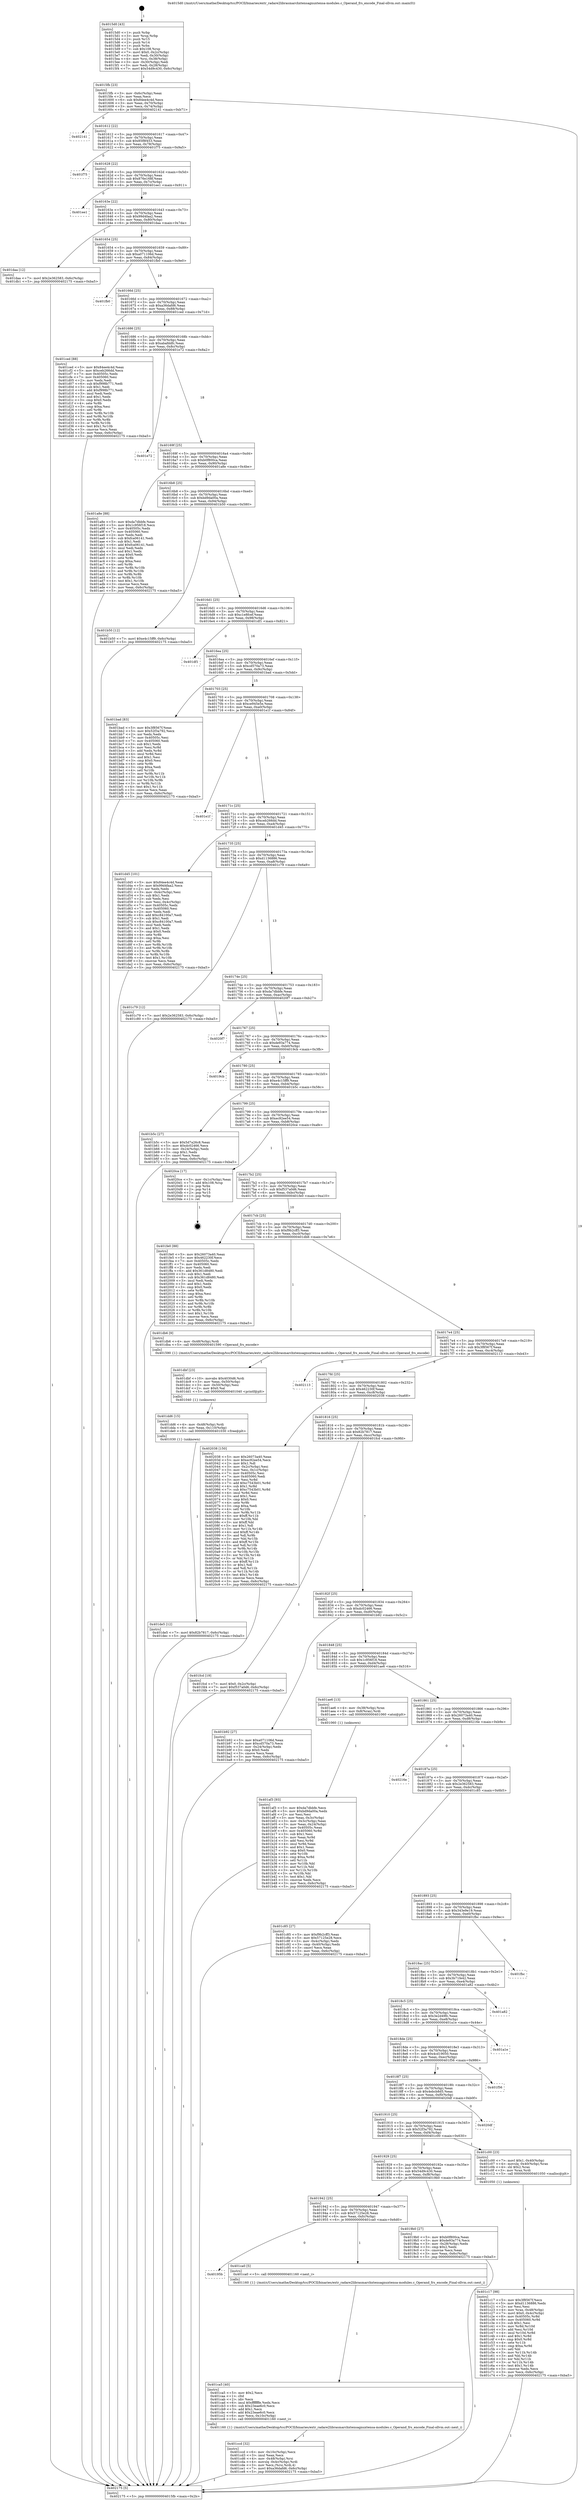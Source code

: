 digraph "0x4015d0" {
  label = "0x4015d0 (/mnt/c/Users/mathe/Desktop/tcc/POCII/binaries/extr_radare2librasmarchxtensagnuxtensa-modules.c_Operand_frs_encode_Final-ollvm.out::main(0))"
  labelloc = "t"
  node[shape=record]

  Entry [label="",width=0.3,height=0.3,shape=circle,fillcolor=black,style=filled]
  "0x4015fb" [label="{
     0x4015fb [23]\l
     | [instrs]\l
     &nbsp;&nbsp;0x4015fb \<+3\>: mov -0x6c(%rbp),%eax\l
     &nbsp;&nbsp;0x4015fe \<+2\>: mov %eax,%ecx\l
     &nbsp;&nbsp;0x401600 \<+6\>: sub $0x84ee4c4d,%ecx\l
     &nbsp;&nbsp;0x401606 \<+3\>: mov %eax,-0x70(%rbp)\l
     &nbsp;&nbsp;0x401609 \<+3\>: mov %ecx,-0x74(%rbp)\l
     &nbsp;&nbsp;0x40160c \<+6\>: je 0000000000402141 \<main+0xb71\>\l
  }"]
  "0x402141" [label="{
     0x402141\l
  }", style=dashed]
  "0x401612" [label="{
     0x401612 [22]\l
     | [instrs]\l
     &nbsp;&nbsp;0x401612 \<+5\>: jmp 0000000000401617 \<main+0x47\>\l
     &nbsp;&nbsp;0x401617 \<+3\>: mov -0x70(%rbp),%eax\l
     &nbsp;&nbsp;0x40161a \<+5\>: sub $0x85f8f453,%eax\l
     &nbsp;&nbsp;0x40161f \<+3\>: mov %eax,-0x78(%rbp)\l
     &nbsp;&nbsp;0x401622 \<+6\>: je 0000000000401f75 \<main+0x9a5\>\l
  }"]
  Exit [label="",width=0.3,height=0.3,shape=circle,fillcolor=black,style=filled,peripheries=2]
  "0x401f75" [label="{
     0x401f75\l
  }", style=dashed]
  "0x401628" [label="{
     0x401628 [22]\l
     | [instrs]\l
     &nbsp;&nbsp;0x401628 \<+5\>: jmp 000000000040162d \<main+0x5d\>\l
     &nbsp;&nbsp;0x40162d \<+3\>: mov -0x70(%rbp),%eax\l
     &nbsp;&nbsp;0x401630 \<+5\>: sub $0x876e168f,%eax\l
     &nbsp;&nbsp;0x401635 \<+3\>: mov %eax,-0x7c(%rbp)\l
     &nbsp;&nbsp;0x401638 \<+6\>: je 0000000000401ee1 \<main+0x911\>\l
  }"]
  "0x401de5" [label="{
     0x401de5 [12]\l
     | [instrs]\l
     &nbsp;&nbsp;0x401de5 \<+7\>: movl $0x82b7817,-0x6c(%rbp)\l
     &nbsp;&nbsp;0x401dec \<+5\>: jmp 0000000000402175 \<main+0xba5\>\l
  }"]
  "0x401ee1" [label="{
     0x401ee1\l
  }", style=dashed]
  "0x40163e" [label="{
     0x40163e [22]\l
     | [instrs]\l
     &nbsp;&nbsp;0x40163e \<+5\>: jmp 0000000000401643 \<main+0x73\>\l
     &nbsp;&nbsp;0x401643 \<+3\>: mov -0x70(%rbp),%eax\l
     &nbsp;&nbsp;0x401646 \<+5\>: sub $0x99d4faa2,%eax\l
     &nbsp;&nbsp;0x40164b \<+3\>: mov %eax,-0x80(%rbp)\l
     &nbsp;&nbsp;0x40164e \<+6\>: je 0000000000401daa \<main+0x7da\>\l
  }"]
  "0x401dd6" [label="{
     0x401dd6 [15]\l
     | [instrs]\l
     &nbsp;&nbsp;0x401dd6 \<+4\>: mov -0x48(%rbp),%rdi\l
     &nbsp;&nbsp;0x401dda \<+6\>: mov %eax,-0x110(%rbp)\l
     &nbsp;&nbsp;0x401de0 \<+5\>: call 0000000000401030 \<free@plt\>\l
     | [calls]\l
     &nbsp;&nbsp;0x401030 \{1\} (unknown)\l
  }"]
  "0x401daa" [label="{
     0x401daa [12]\l
     | [instrs]\l
     &nbsp;&nbsp;0x401daa \<+7\>: movl $0x2e362583,-0x6c(%rbp)\l
     &nbsp;&nbsp;0x401db1 \<+5\>: jmp 0000000000402175 \<main+0xba5\>\l
  }"]
  "0x401654" [label="{
     0x401654 [25]\l
     | [instrs]\l
     &nbsp;&nbsp;0x401654 \<+5\>: jmp 0000000000401659 \<main+0x89\>\l
     &nbsp;&nbsp;0x401659 \<+3\>: mov -0x70(%rbp),%eax\l
     &nbsp;&nbsp;0x40165c \<+5\>: sub $0xa071106d,%eax\l
     &nbsp;&nbsp;0x401661 \<+6\>: mov %eax,-0x84(%rbp)\l
     &nbsp;&nbsp;0x401667 \<+6\>: je 0000000000401fb0 \<main+0x9e0\>\l
  }"]
  "0x401dbf" [label="{
     0x401dbf [23]\l
     | [instrs]\l
     &nbsp;&nbsp;0x401dbf \<+10\>: movabs $0x4030d6,%rdi\l
     &nbsp;&nbsp;0x401dc9 \<+3\>: mov %eax,-0x50(%rbp)\l
     &nbsp;&nbsp;0x401dcc \<+3\>: mov -0x50(%rbp),%esi\l
     &nbsp;&nbsp;0x401dcf \<+2\>: mov $0x0,%al\l
     &nbsp;&nbsp;0x401dd1 \<+5\>: call 0000000000401040 \<printf@plt\>\l
     | [calls]\l
     &nbsp;&nbsp;0x401040 \{1\} (unknown)\l
  }"]
  "0x401fb0" [label="{
     0x401fb0\l
  }", style=dashed]
  "0x40166d" [label="{
     0x40166d [25]\l
     | [instrs]\l
     &nbsp;&nbsp;0x40166d \<+5\>: jmp 0000000000401672 \<main+0xa2\>\l
     &nbsp;&nbsp;0x401672 \<+3\>: mov -0x70(%rbp),%eax\l
     &nbsp;&nbsp;0x401675 \<+5\>: sub $0xa36dafd6,%eax\l
     &nbsp;&nbsp;0x40167a \<+6\>: mov %eax,-0x88(%rbp)\l
     &nbsp;&nbsp;0x401680 \<+6\>: je 0000000000401ced \<main+0x71d\>\l
  }"]
  "0x401ccd" [label="{
     0x401ccd [32]\l
     | [instrs]\l
     &nbsp;&nbsp;0x401ccd \<+6\>: mov -0x10c(%rbp),%ecx\l
     &nbsp;&nbsp;0x401cd3 \<+3\>: imul %eax,%ecx\l
     &nbsp;&nbsp;0x401cd6 \<+4\>: mov -0x48(%rbp),%rsi\l
     &nbsp;&nbsp;0x401cda \<+4\>: movslq -0x4c(%rbp),%rdi\l
     &nbsp;&nbsp;0x401cde \<+3\>: mov %ecx,(%rsi,%rdi,4)\l
     &nbsp;&nbsp;0x401ce1 \<+7\>: movl $0xa36dafd6,-0x6c(%rbp)\l
     &nbsp;&nbsp;0x401ce8 \<+5\>: jmp 0000000000402175 \<main+0xba5\>\l
  }"]
  "0x401ced" [label="{
     0x401ced [88]\l
     | [instrs]\l
     &nbsp;&nbsp;0x401ced \<+5\>: mov $0x84ee4c4d,%eax\l
     &nbsp;&nbsp;0x401cf2 \<+5\>: mov $0xceb266dd,%ecx\l
     &nbsp;&nbsp;0x401cf7 \<+7\>: mov 0x40505c,%edx\l
     &nbsp;&nbsp;0x401cfe \<+7\>: mov 0x405060,%esi\l
     &nbsp;&nbsp;0x401d05 \<+2\>: mov %edx,%edi\l
     &nbsp;&nbsp;0x401d07 \<+6\>: sub $0xf998b771,%edi\l
     &nbsp;&nbsp;0x401d0d \<+3\>: sub $0x1,%edi\l
     &nbsp;&nbsp;0x401d10 \<+6\>: add $0xf998b771,%edi\l
     &nbsp;&nbsp;0x401d16 \<+3\>: imul %edi,%edx\l
     &nbsp;&nbsp;0x401d19 \<+3\>: and $0x1,%edx\l
     &nbsp;&nbsp;0x401d1c \<+3\>: cmp $0x0,%edx\l
     &nbsp;&nbsp;0x401d1f \<+4\>: sete %r8b\l
     &nbsp;&nbsp;0x401d23 \<+3\>: cmp $0xa,%esi\l
     &nbsp;&nbsp;0x401d26 \<+4\>: setl %r9b\l
     &nbsp;&nbsp;0x401d2a \<+3\>: mov %r8b,%r10b\l
     &nbsp;&nbsp;0x401d2d \<+3\>: and %r9b,%r10b\l
     &nbsp;&nbsp;0x401d30 \<+3\>: xor %r9b,%r8b\l
     &nbsp;&nbsp;0x401d33 \<+3\>: or %r8b,%r10b\l
     &nbsp;&nbsp;0x401d36 \<+4\>: test $0x1,%r10b\l
     &nbsp;&nbsp;0x401d3a \<+3\>: cmovne %ecx,%eax\l
     &nbsp;&nbsp;0x401d3d \<+3\>: mov %eax,-0x6c(%rbp)\l
     &nbsp;&nbsp;0x401d40 \<+5\>: jmp 0000000000402175 \<main+0xba5\>\l
  }"]
  "0x401686" [label="{
     0x401686 [25]\l
     | [instrs]\l
     &nbsp;&nbsp;0x401686 \<+5\>: jmp 000000000040168b \<main+0xbb\>\l
     &nbsp;&nbsp;0x40168b \<+3\>: mov -0x70(%rbp),%eax\l
     &nbsp;&nbsp;0x40168e \<+5\>: sub $0xabafddfc,%eax\l
     &nbsp;&nbsp;0x401693 \<+6\>: mov %eax,-0x8c(%rbp)\l
     &nbsp;&nbsp;0x401699 \<+6\>: je 0000000000401e72 \<main+0x8a2\>\l
  }"]
  "0x401ca5" [label="{
     0x401ca5 [40]\l
     | [instrs]\l
     &nbsp;&nbsp;0x401ca5 \<+5\>: mov $0x2,%ecx\l
     &nbsp;&nbsp;0x401caa \<+1\>: cltd\l
     &nbsp;&nbsp;0x401cab \<+2\>: idiv %ecx\l
     &nbsp;&nbsp;0x401cad \<+6\>: imul $0xfffffffe,%edx,%ecx\l
     &nbsp;&nbsp;0x401cb3 \<+6\>: sub $0x23eae6c0,%ecx\l
     &nbsp;&nbsp;0x401cb9 \<+3\>: add $0x1,%ecx\l
     &nbsp;&nbsp;0x401cbc \<+6\>: add $0x23eae6c0,%ecx\l
     &nbsp;&nbsp;0x401cc2 \<+6\>: mov %ecx,-0x10c(%rbp)\l
     &nbsp;&nbsp;0x401cc8 \<+5\>: call 0000000000401160 \<next_i\>\l
     | [calls]\l
     &nbsp;&nbsp;0x401160 \{1\} (/mnt/c/Users/mathe/Desktop/tcc/POCII/binaries/extr_radare2librasmarchxtensagnuxtensa-modules.c_Operand_frs_encode_Final-ollvm.out::next_i)\l
  }"]
  "0x401e72" [label="{
     0x401e72\l
  }", style=dashed]
  "0x40169f" [label="{
     0x40169f [25]\l
     | [instrs]\l
     &nbsp;&nbsp;0x40169f \<+5\>: jmp 00000000004016a4 \<main+0xd4\>\l
     &nbsp;&nbsp;0x4016a4 \<+3\>: mov -0x70(%rbp),%eax\l
     &nbsp;&nbsp;0x4016a7 \<+5\>: sub $0xb0f800ca,%eax\l
     &nbsp;&nbsp;0x4016ac \<+6\>: mov %eax,-0x90(%rbp)\l
     &nbsp;&nbsp;0x4016b2 \<+6\>: je 0000000000401a8e \<main+0x4be\>\l
  }"]
  "0x40195b" [label="{
     0x40195b\l
  }", style=dashed]
  "0x401a8e" [label="{
     0x401a8e [88]\l
     | [instrs]\l
     &nbsp;&nbsp;0x401a8e \<+5\>: mov $0xda7dbbfe,%eax\l
     &nbsp;&nbsp;0x401a93 \<+5\>: mov $0x1c956f18,%ecx\l
     &nbsp;&nbsp;0x401a98 \<+7\>: mov 0x40505c,%edx\l
     &nbsp;&nbsp;0x401a9f \<+7\>: mov 0x405060,%esi\l
     &nbsp;&nbsp;0x401aa6 \<+2\>: mov %edx,%edi\l
     &nbsp;&nbsp;0x401aa8 \<+6\>: sub $0xfca06141,%edi\l
     &nbsp;&nbsp;0x401aae \<+3\>: sub $0x1,%edi\l
     &nbsp;&nbsp;0x401ab1 \<+6\>: add $0xfca06141,%edi\l
     &nbsp;&nbsp;0x401ab7 \<+3\>: imul %edi,%edx\l
     &nbsp;&nbsp;0x401aba \<+3\>: and $0x1,%edx\l
     &nbsp;&nbsp;0x401abd \<+3\>: cmp $0x0,%edx\l
     &nbsp;&nbsp;0x401ac0 \<+4\>: sete %r8b\l
     &nbsp;&nbsp;0x401ac4 \<+3\>: cmp $0xa,%esi\l
     &nbsp;&nbsp;0x401ac7 \<+4\>: setl %r9b\l
     &nbsp;&nbsp;0x401acb \<+3\>: mov %r8b,%r10b\l
     &nbsp;&nbsp;0x401ace \<+3\>: and %r9b,%r10b\l
     &nbsp;&nbsp;0x401ad1 \<+3\>: xor %r9b,%r8b\l
     &nbsp;&nbsp;0x401ad4 \<+3\>: or %r8b,%r10b\l
     &nbsp;&nbsp;0x401ad7 \<+4\>: test $0x1,%r10b\l
     &nbsp;&nbsp;0x401adb \<+3\>: cmovne %ecx,%eax\l
     &nbsp;&nbsp;0x401ade \<+3\>: mov %eax,-0x6c(%rbp)\l
     &nbsp;&nbsp;0x401ae1 \<+5\>: jmp 0000000000402175 \<main+0xba5\>\l
  }"]
  "0x4016b8" [label="{
     0x4016b8 [25]\l
     | [instrs]\l
     &nbsp;&nbsp;0x4016b8 \<+5\>: jmp 00000000004016bd \<main+0xed\>\l
     &nbsp;&nbsp;0x4016bd \<+3\>: mov -0x70(%rbp),%eax\l
     &nbsp;&nbsp;0x4016c0 \<+5\>: sub $0xbd9da00a,%eax\l
     &nbsp;&nbsp;0x4016c5 \<+6\>: mov %eax,-0x94(%rbp)\l
     &nbsp;&nbsp;0x4016cb \<+6\>: je 0000000000401b50 \<main+0x580\>\l
  }"]
  "0x401ca0" [label="{
     0x401ca0 [5]\l
     | [instrs]\l
     &nbsp;&nbsp;0x401ca0 \<+5\>: call 0000000000401160 \<next_i\>\l
     | [calls]\l
     &nbsp;&nbsp;0x401160 \{1\} (/mnt/c/Users/mathe/Desktop/tcc/POCII/binaries/extr_radare2librasmarchxtensagnuxtensa-modules.c_Operand_frs_encode_Final-ollvm.out::next_i)\l
  }"]
  "0x401b50" [label="{
     0x401b50 [12]\l
     | [instrs]\l
     &nbsp;&nbsp;0x401b50 \<+7\>: movl $0xe4c15ff9,-0x6c(%rbp)\l
     &nbsp;&nbsp;0x401b57 \<+5\>: jmp 0000000000402175 \<main+0xba5\>\l
  }"]
  "0x4016d1" [label="{
     0x4016d1 [25]\l
     | [instrs]\l
     &nbsp;&nbsp;0x4016d1 \<+5\>: jmp 00000000004016d6 \<main+0x106\>\l
     &nbsp;&nbsp;0x4016d6 \<+3\>: mov -0x70(%rbp),%eax\l
     &nbsp;&nbsp;0x4016d9 \<+5\>: sub $0xc1e8fcef,%eax\l
     &nbsp;&nbsp;0x4016de \<+6\>: mov %eax,-0x98(%rbp)\l
     &nbsp;&nbsp;0x4016e4 \<+6\>: je 0000000000401df1 \<main+0x821\>\l
  }"]
  "0x401c17" [label="{
     0x401c17 [98]\l
     | [instrs]\l
     &nbsp;&nbsp;0x401c17 \<+5\>: mov $0x3f8567f,%ecx\l
     &nbsp;&nbsp;0x401c1c \<+5\>: mov $0xd1136886,%edx\l
     &nbsp;&nbsp;0x401c21 \<+2\>: xor %esi,%esi\l
     &nbsp;&nbsp;0x401c23 \<+4\>: mov %rax,-0x48(%rbp)\l
     &nbsp;&nbsp;0x401c27 \<+7\>: movl $0x0,-0x4c(%rbp)\l
     &nbsp;&nbsp;0x401c2e \<+8\>: mov 0x40505c,%r8d\l
     &nbsp;&nbsp;0x401c36 \<+8\>: mov 0x405060,%r9d\l
     &nbsp;&nbsp;0x401c3e \<+3\>: sub $0x1,%esi\l
     &nbsp;&nbsp;0x401c41 \<+3\>: mov %r8d,%r10d\l
     &nbsp;&nbsp;0x401c44 \<+3\>: add %esi,%r10d\l
     &nbsp;&nbsp;0x401c47 \<+4\>: imul %r10d,%r8d\l
     &nbsp;&nbsp;0x401c4b \<+4\>: and $0x1,%r8d\l
     &nbsp;&nbsp;0x401c4f \<+4\>: cmp $0x0,%r8d\l
     &nbsp;&nbsp;0x401c53 \<+4\>: sete %r11b\l
     &nbsp;&nbsp;0x401c57 \<+4\>: cmp $0xa,%r9d\l
     &nbsp;&nbsp;0x401c5b \<+3\>: setl %bl\l
     &nbsp;&nbsp;0x401c5e \<+3\>: mov %r11b,%r14b\l
     &nbsp;&nbsp;0x401c61 \<+3\>: and %bl,%r14b\l
     &nbsp;&nbsp;0x401c64 \<+3\>: xor %bl,%r11b\l
     &nbsp;&nbsp;0x401c67 \<+3\>: or %r11b,%r14b\l
     &nbsp;&nbsp;0x401c6a \<+4\>: test $0x1,%r14b\l
     &nbsp;&nbsp;0x401c6e \<+3\>: cmovne %edx,%ecx\l
     &nbsp;&nbsp;0x401c71 \<+3\>: mov %ecx,-0x6c(%rbp)\l
     &nbsp;&nbsp;0x401c74 \<+5\>: jmp 0000000000402175 \<main+0xba5\>\l
  }"]
  "0x401df1" [label="{
     0x401df1\l
  }", style=dashed]
  "0x4016ea" [label="{
     0x4016ea [25]\l
     | [instrs]\l
     &nbsp;&nbsp;0x4016ea \<+5\>: jmp 00000000004016ef \<main+0x11f\>\l
     &nbsp;&nbsp;0x4016ef \<+3\>: mov -0x70(%rbp),%eax\l
     &nbsp;&nbsp;0x4016f2 \<+5\>: sub $0xcd570a73,%eax\l
     &nbsp;&nbsp;0x4016f7 \<+6\>: mov %eax,-0x9c(%rbp)\l
     &nbsp;&nbsp;0x4016fd \<+6\>: je 0000000000401bad \<main+0x5dd\>\l
  }"]
  "0x401af3" [label="{
     0x401af3 [93]\l
     | [instrs]\l
     &nbsp;&nbsp;0x401af3 \<+5\>: mov $0xda7dbbfe,%ecx\l
     &nbsp;&nbsp;0x401af8 \<+5\>: mov $0xbd9da00a,%edx\l
     &nbsp;&nbsp;0x401afd \<+2\>: xor %esi,%esi\l
     &nbsp;&nbsp;0x401aff \<+3\>: mov %eax,-0x3c(%rbp)\l
     &nbsp;&nbsp;0x401b02 \<+3\>: mov -0x3c(%rbp),%eax\l
     &nbsp;&nbsp;0x401b05 \<+3\>: mov %eax,-0x24(%rbp)\l
     &nbsp;&nbsp;0x401b08 \<+7\>: mov 0x40505c,%eax\l
     &nbsp;&nbsp;0x401b0f \<+8\>: mov 0x405060,%r8d\l
     &nbsp;&nbsp;0x401b17 \<+3\>: sub $0x1,%esi\l
     &nbsp;&nbsp;0x401b1a \<+3\>: mov %eax,%r9d\l
     &nbsp;&nbsp;0x401b1d \<+3\>: add %esi,%r9d\l
     &nbsp;&nbsp;0x401b20 \<+4\>: imul %r9d,%eax\l
     &nbsp;&nbsp;0x401b24 \<+3\>: and $0x1,%eax\l
     &nbsp;&nbsp;0x401b27 \<+3\>: cmp $0x0,%eax\l
     &nbsp;&nbsp;0x401b2a \<+4\>: sete %r10b\l
     &nbsp;&nbsp;0x401b2e \<+4\>: cmp $0xa,%r8d\l
     &nbsp;&nbsp;0x401b32 \<+4\>: setl %r11b\l
     &nbsp;&nbsp;0x401b36 \<+3\>: mov %r10b,%bl\l
     &nbsp;&nbsp;0x401b39 \<+3\>: and %r11b,%bl\l
     &nbsp;&nbsp;0x401b3c \<+3\>: xor %r11b,%r10b\l
     &nbsp;&nbsp;0x401b3f \<+3\>: or %r10b,%bl\l
     &nbsp;&nbsp;0x401b42 \<+3\>: test $0x1,%bl\l
     &nbsp;&nbsp;0x401b45 \<+3\>: cmovne %edx,%ecx\l
     &nbsp;&nbsp;0x401b48 \<+3\>: mov %ecx,-0x6c(%rbp)\l
     &nbsp;&nbsp;0x401b4b \<+5\>: jmp 0000000000402175 \<main+0xba5\>\l
  }"]
  "0x401bad" [label="{
     0x401bad [83]\l
     | [instrs]\l
     &nbsp;&nbsp;0x401bad \<+5\>: mov $0x3f8567f,%eax\l
     &nbsp;&nbsp;0x401bb2 \<+5\>: mov $0x52f3a792,%ecx\l
     &nbsp;&nbsp;0x401bb7 \<+2\>: xor %edx,%edx\l
     &nbsp;&nbsp;0x401bb9 \<+7\>: mov 0x40505c,%esi\l
     &nbsp;&nbsp;0x401bc0 \<+7\>: mov 0x405060,%edi\l
     &nbsp;&nbsp;0x401bc7 \<+3\>: sub $0x1,%edx\l
     &nbsp;&nbsp;0x401bca \<+3\>: mov %esi,%r8d\l
     &nbsp;&nbsp;0x401bcd \<+3\>: add %edx,%r8d\l
     &nbsp;&nbsp;0x401bd0 \<+4\>: imul %r8d,%esi\l
     &nbsp;&nbsp;0x401bd4 \<+3\>: and $0x1,%esi\l
     &nbsp;&nbsp;0x401bd7 \<+3\>: cmp $0x0,%esi\l
     &nbsp;&nbsp;0x401bda \<+4\>: sete %r9b\l
     &nbsp;&nbsp;0x401bde \<+3\>: cmp $0xa,%edi\l
     &nbsp;&nbsp;0x401be1 \<+4\>: setl %r10b\l
     &nbsp;&nbsp;0x401be5 \<+3\>: mov %r9b,%r11b\l
     &nbsp;&nbsp;0x401be8 \<+3\>: and %r10b,%r11b\l
     &nbsp;&nbsp;0x401beb \<+3\>: xor %r10b,%r9b\l
     &nbsp;&nbsp;0x401bee \<+3\>: or %r9b,%r11b\l
     &nbsp;&nbsp;0x401bf1 \<+4\>: test $0x1,%r11b\l
     &nbsp;&nbsp;0x401bf5 \<+3\>: cmovne %ecx,%eax\l
     &nbsp;&nbsp;0x401bf8 \<+3\>: mov %eax,-0x6c(%rbp)\l
     &nbsp;&nbsp;0x401bfb \<+5\>: jmp 0000000000402175 \<main+0xba5\>\l
  }"]
  "0x401703" [label="{
     0x401703 [25]\l
     | [instrs]\l
     &nbsp;&nbsp;0x401703 \<+5\>: jmp 0000000000401708 \<main+0x138\>\l
     &nbsp;&nbsp;0x401708 \<+3\>: mov -0x70(%rbp),%eax\l
     &nbsp;&nbsp;0x40170b \<+5\>: sub $0xce945e5e,%eax\l
     &nbsp;&nbsp;0x401710 \<+6\>: mov %eax,-0xa0(%rbp)\l
     &nbsp;&nbsp;0x401716 \<+6\>: je 0000000000401e1f \<main+0x84f\>\l
  }"]
  "0x4015d0" [label="{
     0x4015d0 [43]\l
     | [instrs]\l
     &nbsp;&nbsp;0x4015d0 \<+1\>: push %rbp\l
     &nbsp;&nbsp;0x4015d1 \<+3\>: mov %rsp,%rbp\l
     &nbsp;&nbsp;0x4015d4 \<+2\>: push %r15\l
     &nbsp;&nbsp;0x4015d6 \<+2\>: push %r14\l
     &nbsp;&nbsp;0x4015d8 \<+1\>: push %rbx\l
     &nbsp;&nbsp;0x4015d9 \<+7\>: sub $0x108,%rsp\l
     &nbsp;&nbsp;0x4015e0 \<+7\>: movl $0x0,-0x2c(%rbp)\l
     &nbsp;&nbsp;0x4015e7 \<+3\>: mov %edi,-0x30(%rbp)\l
     &nbsp;&nbsp;0x4015ea \<+4\>: mov %rsi,-0x38(%rbp)\l
     &nbsp;&nbsp;0x4015ee \<+3\>: mov -0x30(%rbp),%edi\l
     &nbsp;&nbsp;0x4015f1 \<+3\>: mov %edi,-0x28(%rbp)\l
     &nbsp;&nbsp;0x4015f4 \<+7\>: movl $0x54d9c430,-0x6c(%rbp)\l
  }"]
  "0x401e1f" [label="{
     0x401e1f\l
  }", style=dashed]
  "0x40171c" [label="{
     0x40171c [25]\l
     | [instrs]\l
     &nbsp;&nbsp;0x40171c \<+5\>: jmp 0000000000401721 \<main+0x151\>\l
     &nbsp;&nbsp;0x401721 \<+3\>: mov -0x70(%rbp),%eax\l
     &nbsp;&nbsp;0x401724 \<+5\>: sub $0xceb266dd,%eax\l
     &nbsp;&nbsp;0x401729 \<+6\>: mov %eax,-0xa4(%rbp)\l
     &nbsp;&nbsp;0x40172f \<+6\>: je 0000000000401d45 \<main+0x775\>\l
  }"]
  "0x402175" [label="{
     0x402175 [5]\l
     | [instrs]\l
     &nbsp;&nbsp;0x402175 \<+5\>: jmp 00000000004015fb \<main+0x2b\>\l
  }"]
  "0x401d45" [label="{
     0x401d45 [101]\l
     | [instrs]\l
     &nbsp;&nbsp;0x401d45 \<+5\>: mov $0x84ee4c4d,%eax\l
     &nbsp;&nbsp;0x401d4a \<+5\>: mov $0x99d4faa2,%ecx\l
     &nbsp;&nbsp;0x401d4f \<+2\>: xor %edx,%edx\l
     &nbsp;&nbsp;0x401d51 \<+3\>: mov -0x4c(%rbp),%esi\l
     &nbsp;&nbsp;0x401d54 \<+3\>: sub $0x1,%edx\l
     &nbsp;&nbsp;0x401d57 \<+2\>: sub %edx,%esi\l
     &nbsp;&nbsp;0x401d59 \<+3\>: mov %esi,-0x4c(%rbp)\l
     &nbsp;&nbsp;0x401d5c \<+7\>: mov 0x40505c,%edx\l
     &nbsp;&nbsp;0x401d63 \<+7\>: mov 0x405060,%esi\l
     &nbsp;&nbsp;0x401d6a \<+2\>: mov %edx,%edi\l
     &nbsp;&nbsp;0x401d6c \<+6\>: add $0xc84100a7,%edi\l
     &nbsp;&nbsp;0x401d72 \<+3\>: sub $0x1,%edi\l
     &nbsp;&nbsp;0x401d75 \<+6\>: sub $0xc84100a7,%edi\l
     &nbsp;&nbsp;0x401d7b \<+3\>: imul %edi,%edx\l
     &nbsp;&nbsp;0x401d7e \<+3\>: and $0x1,%edx\l
     &nbsp;&nbsp;0x401d81 \<+3\>: cmp $0x0,%edx\l
     &nbsp;&nbsp;0x401d84 \<+4\>: sete %r8b\l
     &nbsp;&nbsp;0x401d88 \<+3\>: cmp $0xa,%esi\l
     &nbsp;&nbsp;0x401d8b \<+4\>: setl %r9b\l
     &nbsp;&nbsp;0x401d8f \<+3\>: mov %r8b,%r10b\l
     &nbsp;&nbsp;0x401d92 \<+3\>: and %r9b,%r10b\l
     &nbsp;&nbsp;0x401d95 \<+3\>: xor %r9b,%r8b\l
     &nbsp;&nbsp;0x401d98 \<+3\>: or %r8b,%r10b\l
     &nbsp;&nbsp;0x401d9b \<+4\>: test $0x1,%r10b\l
     &nbsp;&nbsp;0x401d9f \<+3\>: cmovne %ecx,%eax\l
     &nbsp;&nbsp;0x401da2 \<+3\>: mov %eax,-0x6c(%rbp)\l
     &nbsp;&nbsp;0x401da5 \<+5\>: jmp 0000000000402175 \<main+0xba5\>\l
  }"]
  "0x401735" [label="{
     0x401735 [25]\l
     | [instrs]\l
     &nbsp;&nbsp;0x401735 \<+5\>: jmp 000000000040173a \<main+0x16a\>\l
     &nbsp;&nbsp;0x40173a \<+3\>: mov -0x70(%rbp),%eax\l
     &nbsp;&nbsp;0x40173d \<+5\>: sub $0xd1136886,%eax\l
     &nbsp;&nbsp;0x401742 \<+6\>: mov %eax,-0xa8(%rbp)\l
     &nbsp;&nbsp;0x401748 \<+6\>: je 0000000000401c79 \<main+0x6a9\>\l
  }"]
  "0x401942" [label="{
     0x401942 [25]\l
     | [instrs]\l
     &nbsp;&nbsp;0x401942 \<+5\>: jmp 0000000000401947 \<main+0x377\>\l
     &nbsp;&nbsp;0x401947 \<+3\>: mov -0x70(%rbp),%eax\l
     &nbsp;&nbsp;0x40194a \<+5\>: sub $0x57125e28,%eax\l
     &nbsp;&nbsp;0x40194f \<+6\>: mov %eax,-0xfc(%rbp)\l
     &nbsp;&nbsp;0x401955 \<+6\>: je 0000000000401ca0 \<main+0x6d0\>\l
  }"]
  "0x401c79" [label="{
     0x401c79 [12]\l
     | [instrs]\l
     &nbsp;&nbsp;0x401c79 \<+7\>: movl $0x2e362583,-0x6c(%rbp)\l
     &nbsp;&nbsp;0x401c80 \<+5\>: jmp 0000000000402175 \<main+0xba5\>\l
  }"]
  "0x40174e" [label="{
     0x40174e [25]\l
     | [instrs]\l
     &nbsp;&nbsp;0x40174e \<+5\>: jmp 0000000000401753 \<main+0x183\>\l
     &nbsp;&nbsp;0x401753 \<+3\>: mov -0x70(%rbp),%eax\l
     &nbsp;&nbsp;0x401756 \<+5\>: sub $0xda7dbbfe,%eax\l
     &nbsp;&nbsp;0x40175b \<+6\>: mov %eax,-0xac(%rbp)\l
     &nbsp;&nbsp;0x401761 \<+6\>: je 00000000004020f7 \<main+0xb27\>\l
  }"]
  "0x4019b0" [label="{
     0x4019b0 [27]\l
     | [instrs]\l
     &nbsp;&nbsp;0x4019b0 \<+5\>: mov $0xb0f800ca,%eax\l
     &nbsp;&nbsp;0x4019b5 \<+5\>: mov $0xde93a774,%ecx\l
     &nbsp;&nbsp;0x4019ba \<+3\>: mov -0x28(%rbp),%edx\l
     &nbsp;&nbsp;0x4019bd \<+3\>: cmp $0x2,%edx\l
     &nbsp;&nbsp;0x4019c0 \<+3\>: cmovne %ecx,%eax\l
     &nbsp;&nbsp;0x4019c3 \<+3\>: mov %eax,-0x6c(%rbp)\l
     &nbsp;&nbsp;0x4019c6 \<+5\>: jmp 0000000000402175 \<main+0xba5\>\l
  }"]
  "0x4020f7" [label="{
     0x4020f7\l
  }", style=dashed]
  "0x401767" [label="{
     0x401767 [25]\l
     | [instrs]\l
     &nbsp;&nbsp;0x401767 \<+5\>: jmp 000000000040176c \<main+0x19c\>\l
     &nbsp;&nbsp;0x40176c \<+3\>: mov -0x70(%rbp),%eax\l
     &nbsp;&nbsp;0x40176f \<+5\>: sub $0xde93a774,%eax\l
     &nbsp;&nbsp;0x401774 \<+6\>: mov %eax,-0xb0(%rbp)\l
     &nbsp;&nbsp;0x40177a \<+6\>: je 00000000004019cb \<main+0x3fb\>\l
  }"]
  "0x401929" [label="{
     0x401929 [25]\l
     | [instrs]\l
     &nbsp;&nbsp;0x401929 \<+5\>: jmp 000000000040192e \<main+0x35e\>\l
     &nbsp;&nbsp;0x40192e \<+3\>: mov -0x70(%rbp),%eax\l
     &nbsp;&nbsp;0x401931 \<+5\>: sub $0x54d9c430,%eax\l
     &nbsp;&nbsp;0x401936 \<+6\>: mov %eax,-0xf8(%rbp)\l
     &nbsp;&nbsp;0x40193c \<+6\>: je 00000000004019b0 \<main+0x3e0\>\l
  }"]
  "0x4019cb" [label="{
     0x4019cb\l
  }", style=dashed]
  "0x401780" [label="{
     0x401780 [25]\l
     | [instrs]\l
     &nbsp;&nbsp;0x401780 \<+5\>: jmp 0000000000401785 \<main+0x1b5\>\l
     &nbsp;&nbsp;0x401785 \<+3\>: mov -0x70(%rbp),%eax\l
     &nbsp;&nbsp;0x401788 \<+5\>: sub $0xe4c15ff9,%eax\l
     &nbsp;&nbsp;0x40178d \<+6\>: mov %eax,-0xb4(%rbp)\l
     &nbsp;&nbsp;0x401793 \<+6\>: je 0000000000401b5c \<main+0x58c\>\l
  }"]
  "0x401c00" [label="{
     0x401c00 [23]\l
     | [instrs]\l
     &nbsp;&nbsp;0x401c00 \<+7\>: movl $0x1,-0x40(%rbp)\l
     &nbsp;&nbsp;0x401c07 \<+4\>: movslq -0x40(%rbp),%rax\l
     &nbsp;&nbsp;0x401c0b \<+4\>: shl $0x2,%rax\l
     &nbsp;&nbsp;0x401c0f \<+3\>: mov %rax,%rdi\l
     &nbsp;&nbsp;0x401c12 \<+5\>: call 0000000000401050 \<malloc@plt\>\l
     | [calls]\l
     &nbsp;&nbsp;0x401050 \{1\} (unknown)\l
  }"]
  "0x401b5c" [label="{
     0x401b5c [27]\l
     | [instrs]\l
     &nbsp;&nbsp;0x401b5c \<+5\>: mov $0x5d7a26c8,%eax\l
     &nbsp;&nbsp;0x401b61 \<+5\>: mov $0xdc02466,%ecx\l
     &nbsp;&nbsp;0x401b66 \<+3\>: mov -0x24(%rbp),%edx\l
     &nbsp;&nbsp;0x401b69 \<+3\>: cmp $0x1,%edx\l
     &nbsp;&nbsp;0x401b6c \<+3\>: cmovl %ecx,%eax\l
     &nbsp;&nbsp;0x401b6f \<+3\>: mov %eax,-0x6c(%rbp)\l
     &nbsp;&nbsp;0x401b72 \<+5\>: jmp 0000000000402175 \<main+0xba5\>\l
  }"]
  "0x401799" [label="{
     0x401799 [25]\l
     | [instrs]\l
     &nbsp;&nbsp;0x401799 \<+5\>: jmp 000000000040179e \<main+0x1ce\>\l
     &nbsp;&nbsp;0x40179e \<+3\>: mov -0x70(%rbp),%eax\l
     &nbsp;&nbsp;0x4017a1 \<+5\>: sub $0xec92ee54,%eax\l
     &nbsp;&nbsp;0x4017a6 \<+6\>: mov %eax,-0xb8(%rbp)\l
     &nbsp;&nbsp;0x4017ac \<+6\>: je 00000000004020ce \<main+0xafe\>\l
  }"]
  "0x401910" [label="{
     0x401910 [25]\l
     | [instrs]\l
     &nbsp;&nbsp;0x401910 \<+5\>: jmp 0000000000401915 \<main+0x345\>\l
     &nbsp;&nbsp;0x401915 \<+3\>: mov -0x70(%rbp),%eax\l
     &nbsp;&nbsp;0x401918 \<+5\>: sub $0x52f3a792,%eax\l
     &nbsp;&nbsp;0x40191d \<+6\>: mov %eax,-0xf4(%rbp)\l
     &nbsp;&nbsp;0x401923 \<+6\>: je 0000000000401c00 \<main+0x630\>\l
  }"]
  "0x4020ce" [label="{
     0x4020ce [17]\l
     | [instrs]\l
     &nbsp;&nbsp;0x4020ce \<+3\>: mov -0x1c(%rbp),%eax\l
     &nbsp;&nbsp;0x4020d1 \<+7\>: add $0x108,%rsp\l
     &nbsp;&nbsp;0x4020d8 \<+1\>: pop %rbx\l
     &nbsp;&nbsp;0x4020d9 \<+2\>: pop %r14\l
     &nbsp;&nbsp;0x4020db \<+2\>: pop %r15\l
     &nbsp;&nbsp;0x4020dd \<+1\>: pop %rbp\l
     &nbsp;&nbsp;0x4020de \<+1\>: ret\l
  }"]
  "0x4017b2" [label="{
     0x4017b2 [25]\l
     | [instrs]\l
     &nbsp;&nbsp;0x4017b2 \<+5\>: jmp 00000000004017b7 \<main+0x1e7\>\l
     &nbsp;&nbsp;0x4017b7 \<+3\>: mov -0x70(%rbp),%eax\l
     &nbsp;&nbsp;0x4017ba \<+5\>: sub $0xf537a0d6,%eax\l
     &nbsp;&nbsp;0x4017bf \<+6\>: mov %eax,-0xbc(%rbp)\l
     &nbsp;&nbsp;0x4017c5 \<+6\>: je 0000000000401fe0 \<main+0xa10\>\l
  }"]
  "0x4020df" [label="{
     0x4020df\l
  }", style=dashed]
  "0x401fe0" [label="{
     0x401fe0 [88]\l
     | [instrs]\l
     &nbsp;&nbsp;0x401fe0 \<+5\>: mov $0x26073a40,%eax\l
     &nbsp;&nbsp;0x401fe5 \<+5\>: mov $0x462230f,%ecx\l
     &nbsp;&nbsp;0x401fea \<+7\>: mov 0x40505c,%edx\l
     &nbsp;&nbsp;0x401ff1 \<+7\>: mov 0x405060,%esi\l
     &nbsp;&nbsp;0x401ff8 \<+2\>: mov %edx,%edi\l
     &nbsp;&nbsp;0x401ffa \<+6\>: add $0x361d8480,%edi\l
     &nbsp;&nbsp;0x402000 \<+3\>: sub $0x1,%edi\l
     &nbsp;&nbsp;0x402003 \<+6\>: sub $0x361d8480,%edi\l
     &nbsp;&nbsp;0x402009 \<+3\>: imul %edi,%edx\l
     &nbsp;&nbsp;0x40200c \<+3\>: and $0x1,%edx\l
     &nbsp;&nbsp;0x40200f \<+3\>: cmp $0x0,%edx\l
     &nbsp;&nbsp;0x402012 \<+4\>: sete %r8b\l
     &nbsp;&nbsp;0x402016 \<+3\>: cmp $0xa,%esi\l
     &nbsp;&nbsp;0x402019 \<+4\>: setl %r9b\l
     &nbsp;&nbsp;0x40201d \<+3\>: mov %r8b,%r10b\l
     &nbsp;&nbsp;0x402020 \<+3\>: and %r9b,%r10b\l
     &nbsp;&nbsp;0x402023 \<+3\>: xor %r9b,%r8b\l
     &nbsp;&nbsp;0x402026 \<+3\>: or %r8b,%r10b\l
     &nbsp;&nbsp;0x402029 \<+4\>: test $0x1,%r10b\l
     &nbsp;&nbsp;0x40202d \<+3\>: cmovne %ecx,%eax\l
     &nbsp;&nbsp;0x402030 \<+3\>: mov %eax,-0x6c(%rbp)\l
     &nbsp;&nbsp;0x402033 \<+5\>: jmp 0000000000402175 \<main+0xba5\>\l
  }"]
  "0x4017cb" [label="{
     0x4017cb [25]\l
     | [instrs]\l
     &nbsp;&nbsp;0x4017cb \<+5\>: jmp 00000000004017d0 \<main+0x200\>\l
     &nbsp;&nbsp;0x4017d0 \<+3\>: mov -0x70(%rbp),%eax\l
     &nbsp;&nbsp;0x4017d3 \<+5\>: sub $0xf9b2cff3,%eax\l
     &nbsp;&nbsp;0x4017d8 \<+6\>: mov %eax,-0xc0(%rbp)\l
     &nbsp;&nbsp;0x4017de \<+6\>: je 0000000000401db6 \<main+0x7e6\>\l
  }"]
  "0x4018f7" [label="{
     0x4018f7 [25]\l
     | [instrs]\l
     &nbsp;&nbsp;0x4018f7 \<+5\>: jmp 00000000004018fc \<main+0x32c\>\l
     &nbsp;&nbsp;0x4018fc \<+3\>: mov -0x70(%rbp),%eax\l
     &nbsp;&nbsp;0x4018ff \<+5\>: sub $0x4ebcb8d5,%eax\l
     &nbsp;&nbsp;0x401904 \<+6\>: mov %eax,-0xf0(%rbp)\l
     &nbsp;&nbsp;0x40190a \<+6\>: je 00000000004020df \<main+0xb0f\>\l
  }"]
  "0x401db6" [label="{
     0x401db6 [9]\l
     | [instrs]\l
     &nbsp;&nbsp;0x401db6 \<+4\>: mov -0x48(%rbp),%rdi\l
     &nbsp;&nbsp;0x401dba \<+5\>: call 0000000000401590 \<Operand_frs_encode\>\l
     | [calls]\l
     &nbsp;&nbsp;0x401590 \{1\} (/mnt/c/Users/mathe/Desktop/tcc/POCII/binaries/extr_radare2librasmarchxtensagnuxtensa-modules.c_Operand_frs_encode_Final-ollvm.out::Operand_frs_encode)\l
  }"]
  "0x4017e4" [label="{
     0x4017e4 [25]\l
     | [instrs]\l
     &nbsp;&nbsp;0x4017e4 \<+5\>: jmp 00000000004017e9 \<main+0x219\>\l
     &nbsp;&nbsp;0x4017e9 \<+3\>: mov -0x70(%rbp),%eax\l
     &nbsp;&nbsp;0x4017ec \<+5\>: sub $0x3f8567f,%eax\l
     &nbsp;&nbsp;0x4017f1 \<+6\>: mov %eax,-0xc4(%rbp)\l
     &nbsp;&nbsp;0x4017f7 \<+6\>: je 0000000000402113 \<main+0xb43\>\l
  }"]
  "0x401f56" [label="{
     0x401f56\l
  }", style=dashed]
  "0x402113" [label="{
     0x402113\l
  }", style=dashed]
  "0x4017fd" [label="{
     0x4017fd [25]\l
     | [instrs]\l
     &nbsp;&nbsp;0x4017fd \<+5\>: jmp 0000000000401802 \<main+0x232\>\l
     &nbsp;&nbsp;0x401802 \<+3\>: mov -0x70(%rbp),%eax\l
     &nbsp;&nbsp;0x401805 \<+5\>: sub $0x462230f,%eax\l
     &nbsp;&nbsp;0x40180a \<+6\>: mov %eax,-0xc8(%rbp)\l
     &nbsp;&nbsp;0x401810 \<+6\>: je 0000000000402038 \<main+0xa68\>\l
  }"]
  "0x4018de" [label="{
     0x4018de [25]\l
     | [instrs]\l
     &nbsp;&nbsp;0x4018de \<+5\>: jmp 00000000004018e3 \<main+0x313\>\l
     &nbsp;&nbsp;0x4018e3 \<+3\>: mov -0x70(%rbp),%eax\l
     &nbsp;&nbsp;0x4018e6 \<+5\>: sub $0x4cd19050,%eax\l
     &nbsp;&nbsp;0x4018eb \<+6\>: mov %eax,-0xec(%rbp)\l
     &nbsp;&nbsp;0x4018f1 \<+6\>: je 0000000000401f56 \<main+0x986\>\l
  }"]
  "0x402038" [label="{
     0x402038 [150]\l
     | [instrs]\l
     &nbsp;&nbsp;0x402038 \<+5\>: mov $0x26073a40,%eax\l
     &nbsp;&nbsp;0x40203d \<+5\>: mov $0xec92ee54,%ecx\l
     &nbsp;&nbsp;0x402042 \<+2\>: mov $0x1,%dl\l
     &nbsp;&nbsp;0x402044 \<+3\>: mov -0x2c(%rbp),%esi\l
     &nbsp;&nbsp;0x402047 \<+3\>: mov %esi,-0x1c(%rbp)\l
     &nbsp;&nbsp;0x40204a \<+7\>: mov 0x40505c,%esi\l
     &nbsp;&nbsp;0x402051 \<+7\>: mov 0x405060,%edi\l
     &nbsp;&nbsp;0x402058 \<+3\>: mov %esi,%r8d\l
     &nbsp;&nbsp;0x40205b \<+7\>: add $0xc7543b01,%r8d\l
     &nbsp;&nbsp;0x402062 \<+4\>: sub $0x1,%r8d\l
     &nbsp;&nbsp;0x402066 \<+7\>: sub $0xc7543b01,%r8d\l
     &nbsp;&nbsp;0x40206d \<+4\>: imul %r8d,%esi\l
     &nbsp;&nbsp;0x402071 \<+3\>: and $0x1,%esi\l
     &nbsp;&nbsp;0x402074 \<+3\>: cmp $0x0,%esi\l
     &nbsp;&nbsp;0x402077 \<+4\>: sete %r9b\l
     &nbsp;&nbsp;0x40207b \<+3\>: cmp $0xa,%edi\l
     &nbsp;&nbsp;0x40207e \<+4\>: setl %r10b\l
     &nbsp;&nbsp;0x402082 \<+3\>: mov %r9b,%r11b\l
     &nbsp;&nbsp;0x402085 \<+4\>: xor $0xff,%r11b\l
     &nbsp;&nbsp;0x402089 \<+3\>: mov %r10b,%bl\l
     &nbsp;&nbsp;0x40208c \<+3\>: xor $0xff,%bl\l
     &nbsp;&nbsp;0x40208f \<+3\>: xor $0x1,%dl\l
     &nbsp;&nbsp;0x402092 \<+3\>: mov %r11b,%r14b\l
     &nbsp;&nbsp;0x402095 \<+4\>: and $0xff,%r14b\l
     &nbsp;&nbsp;0x402099 \<+3\>: and %dl,%r9b\l
     &nbsp;&nbsp;0x40209c \<+3\>: mov %bl,%r15b\l
     &nbsp;&nbsp;0x40209f \<+4\>: and $0xff,%r15b\l
     &nbsp;&nbsp;0x4020a3 \<+3\>: and %dl,%r10b\l
     &nbsp;&nbsp;0x4020a6 \<+3\>: or %r9b,%r14b\l
     &nbsp;&nbsp;0x4020a9 \<+3\>: or %r10b,%r15b\l
     &nbsp;&nbsp;0x4020ac \<+3\>: xor %r15b,%r14b\l
     &nbsp;&nbsp;0x4020af \<+3\>: or %bl,%r11b\l
     &nbsp;&nbsp;0x4020b2 \<+4\>: xor $0xff,%r11b\l
     &nbsp;&nbsp;0x4020b6 \<+3\>: or $0x1,%dl\l
     &nbsp;&nbsp;0x4020b9 \<+3\>: and %dl,%r11b\l
     &nbsp;&nbsp;0x4020bc \<+3\>: or %r11b,%r14b\l
     &nbsp;&nbsp;0x4020bf \<+4\>: test $0x1,%r14b\l
     &nbsp;&nbsp;0x4020c3 \<+3\>: cmovne %ecx,%eax\l
     &nbsp;&nbsp;0x4020c6 \<+3\>: mov %eax,-0x6c(%rbp)\l
     &nbsp;&nbsp;0x4020c9 \<+5\>: jmp 0000000000402175 \<main+0xba5\>\l
  }"]
  "0x401816" [label="{
     0x401816 [25]\l
     | [instrs]\l
     &nbsp;&nbsp;0x401816 \<+5\>: jmp 000000000040181b \<main+0x24b\>\l
     &nbsp;&nbsp;0x40181b \<+3\>: mov -0x70(%rbp),%eax\l
     &nbsp;&nbsp;0x40181e \<+5\>: sub $0x82b7817,%eax\l
     &nbsp;&nbsp;0x401823 \<+6\>: mov %eax,-0xcc(%rbp)\l
     &nbsp;&nbsp;0x401829 \<+6\>: je 0000000000401fcd \<main+0x9fd\>\l
  }"]
  "0x401a1e" [label="{
     0x401a1e\l
  }", style=dashed]
  "0x401fcd" [label="{
     0x401fcd [19]\l
     | [instrs]\l
     &nbsp;&nbsp;0x401fcd \<+7\>: movl $0x0,-0x2c(%rbp)\l
     &nbsp;&nbsp;0x401fd4 \<+7\>: movl $0xf537a0d6,-0x6c(%rbp)\l
     &nbsp;&nbsp;0x401fdb \<+5\>: jmp 0000000000402175 \<main+0xba5\>\l
  }"]
  "0x40182f" [label="{
     0x40182f [25]\l
     | [instrs]\l
     &nbsp;&nbsp;0x40182f \<+5\>: jmp 0000000000401834 \<main+0x264\>\l
     &nbsp;&nbsp;0x401834 \<+3\>: mov -0x70(%rbp),%eax\l
     &nbsp;&nbsp;0x401837 \<+5\>: sub $0xdc02466,%eax\l
     &nbsp;&nbsp;0x40183c \<+6\>: mov %eax,-0xd0(%rbp)\l
     &nbsp;&nbsp;0x401842 \<+6\>: je 0000000000401b92 \<main+0x5c2\>\l
  }"]
  "0x4018c5" [label="{
     0x4018c5 [25]\l
     | [instrs]\l
     &nbsp;&nbsp;0x4018c5 \<+5\>: jmp 00000000004018ca \<main+0x2fa\>\l
     &nbsp;&nbsp;0x4018ca \<+3\>: mov -0x70(%rbp),%eax\l
     &nbsp;&nbsp;0x4018cd \<+5\>: sub $0x3e2d49fc,%eax\l
     &nbsp;&nbsp;0x4018d2 \<+6\>: mov %eax,-0xe8(%rbp)\l
     &nbsp;&nbsp;0x4018d8 \<+6\>: je 0000000000401a1e \<main+0x44e\>\l
  }"]
  "0x401b92" [label="{
     0x401b92 [27]\l
     | [instrs]\l
     &nbsp;&nbsp;0x401b92 \<+5\>: mov $0xa071106d,%eax\l
     &nbsp;&nbsp;0x401b97 \<+5\>: mov $0xcd570a73,%ecx\l
     &nbsp;&nbsp;0x401b9c \<+3\>: mov -0x24(%rbp),%edx\l
     &nbsp;&nbsp;0x401b9f \<+3\>: cmp $0x0,%edx\l
     &nbsp;&nbsp;0x401ba2 \<+3\>: cmove %ecx,%eax\l
     &nbsp;&nbsp;0x401ba5 \<+3\>: mov %eax,-0x6c(%rbp)\l
     &nbsp;&nbsp;0x401ba8 \<+5\>: jmp 0000000000402175 \<main+0xba5\>\l
  }"]
  "0x401848" [label="{
     0x401848 [25]\l
     | [instrs]\l
     &nbsp;&nbsp;0x401848 \<+5\>: jmp 000000000040184d \<main+0x27d\>\l
     &nbsp;&nbsp;0x40184d \<+3\>: mov -0x70(%rbp),%eax\l
     &nbsp;&nbsp;0x401850 \<+5\>: sub $0x1c956f18,%eax\l
     &nbsp;&nbsp;0x401855 \<+6\>: mov %eax,-0xd4(%rbp)\l
     &nbsp;&nbsp;0x40185b \<+6\>: je 0000000000401ae6 \<main+0x516\>\l
  }"]
  "0x401a82" [label="{
     0x401a82\l
  }", style=dashed]
  "0x401ae6" [label="{
     0x401ae6 [13]\l
     | [instrs]\l
     &nbsp;&nbsp;0x401ae6 \<+4\>: mov -0x38(%rbp),%rax\l
     &nbsp;&nbsp;0x401aea \<+4\>: mov 0x8(%rax),%rdi\l
     &nbsp;&nbsp;0x401aee \<+5\>: call 0000000000401060 \<atoi@plt\>\l
     | [calls]\l
     &nbsp;&nbsp;0x401060 \{1\} (unknown)\l
  }"]
  "0x401861" [label="{
     0x401861 [25]\l
     | [instrs]\l
     &nbsp;&nbsp;0x401861 \<+5\>: jmp 0000000000401866 \<main+0x296\>\l
     &nbsp;&nbsp;0x401866 \<+3\>: mov -0x70(%rbp),%eax\l
     &nbsp;&nbsp;0x401869 \<+5\>: sub $0x26073a40,%eax\l
     &nbsp;&nbsp;0x40186e \<+6\>: mov %eax,-0xd8(%rbp)\l
     &nbsp;&nbsp;0x401874 \<+6\>: je 000000000040216e \<main+0xb9e\>\l
  }"]
  "0x4018ac" [label="{
     0x4018ac [25]\l
     | [instrs]\l
     &nbsp;&nbsp;0x4018ac \<+5\>: jmp 00000000004018b1 \<main+0x2e1\>\l
     &nbsp;&nbsp;0x4018b1 \<+3\>: mov -0x70(%rbp),%eax\l
     &nbsp;&nbsp;0x4018b4 \<+5\>: sub $0x3b71fe42,%eax\l
     &nbsp;&nbsp;0x4018b9 \<+6\>: mov %eax,-0xe4(%rbp)\l
     &nbsp;&nbsp;0x4018bf \<+6\>: je 0000000000401a82 \<main+0x4b2\>\l
  }"]
  "0x40216e" [label="{
     0x40216e\l
  }", style=dashed]
  "0x40187a" [label="{
     0x40187a [25]\l
     | [instrs]\l
     &nbsp;&nbsp;0x40187a \<+5\>: jmp 000000000040187f \<main+0x2af\>\l
     &nbsp;&nbsp;0x40187f \<+3\>: mov -0x70(%rbp),%eax\l
     &nbsp;&nbsp;0x401882 \<+5\>: sub $0x2e362583,%eax\l
     &nbsp;&nbsp;0x401887 \<+6\>: mov %eax,-0xdc(%rbp)\l
     &nbsp;&nbsp;0x40188d \<+6\>: je 0000000000401c85 \<main+0x6b5\>\l
  }"]
  "0x401fbc" [label="{
     0x401fbc\l
  }", style=dashed]
  "0x401c85" [label="{
     0x401c85 [27]\l
     | [instrs]\l
     &nbsp;&nbsp;0x401c85 \<+5\>: mov $0xf9b2cff3,%eax\l
     &nbsp;&nbsp;0x401c8a \<+5\>: mov $0x57125e28,%ecx\l
     &nbsp;&nbsp;0x401c8f \<+3\>: mov -0x4c(%rbp),%edx\l
     &nbsp;&nbsp;0x401c92 \<+3\>: cmp -0x40(%rbp),%edx\l
     &nbsp;&nbsp;0x401c95 \<+3\>: cmovl %ecx,%eax\l
     &nbsp;&nbsp;0x401c98 \<+3\>: mov %eax,-0x6c(%rbp)\l
     &nbsp;&nbsp;0x401c9b \<+5\>: jmp 0000000000402175 \<main+0xba5\>\l
  }"]
  "0x401893" [label="{
     0x401893 [25]\l
     | [instrs]\l
     &nbsp;&nbsp;0x401893 \<+5\>: jmp 0000000000401898 \<main+0x2c8\>\l
     &nbsp;&nbsp;0x401898 \<+3\>: mov -0x70(%rbp),%eax\l
     &nbsp;&nbsp;0x40189b \<+5\>: sub $0x343e9e19,%eax\l
     &nbsp;&nbsp;0x4018a0 \<+6\>: mov %eax,-0xe0(%rbp)\l
     &nbsp;&nbsp;0x4018a6 \<+6\>: je 0000000000401fbc \<main+0x9ec\>\l
  }"]
  Entry -> "0x4015d0" [label=" 1"]
  "0x4015fb" -> "0x402141" [label=" 0"]
  "0x4015fb" -> "0x401612" [label=" 20"]
  "0x4020ce" -> Exit [label=" 1"]
  "0x401612" -> "0x401f75" [label=" 0"]
  "0x401612" -> "0x401628" [label=" 20"]
  "0x402038" -> "0x402175" [label=" 1"]
  "0x401628" -> "0x401ee1" [label=" 0"]
  "0x401628" -> "0x40163e" [label=" 20"]
  "0x401fe0" -> "0x402175" [label=" 1"]
  "0x40163e" -> "0x401daa" [label=" 1"]
  "0x40163e" -> "0x401654" [label=" 19"]
  "0x401fcd" -> "0x402175" [label=" 1"]
  "0x401654" -> "0x401fb0" [label=" 0"]
  "0x401654" -> "0x40166d" [label=" 19"]
  "0x401de5" -> "0x402175" [label=" 1"]
  "0x40166d" -> "0x401ced" [label=" 1"]
  "0x40166d" -> "0x401686" [label=" 18"]
  "0x401dd6" -> "0x401de5" [label=" 1"]
  "0x401686" -> "0x401e72" [label=" 0"]
  "0x401686" -> "0x40169f" [label=" 18"]
  "0x401dbf" -> "0x401dd6" [label=" 1"]
  "0x40169f" -> "0x401a8e" [label=" 1"]
  "0x40169f" -> "0x4016b8" [label=" 17"]
  "0x401db6" -> "0x401dbf" [label=" 1"]
  "0x4016b8" -> "0x401b50" [label=" 1"]
  "0x4016b8" -> "0x4016d1" [label=" 16"]
  "0x401daa" -> "0x402175" [label=" 1"]
  "0x4016d1" -> "0x401df1" [label=" 0"]
  "0x4016d1" -> "0x4016ea" [label=" 16"]
  "0x401ced" -> "0x402175" [label=" 1"]
  "0x4016ea" -> "0x401bad" [label=" 1"]
  "0x4016ea" -> "0x401703" [label=" 15"]
  "0x401ccd" -> "0x402175" [label=" 1"]
  "0x401703" -> "0x401e1f" [label=" 0"]
  "0x401703" -> "0x40171c" [label=" 15"]
  "0x401ca5" -> "0x401ccd" [label=" 1"]
  "0x40171c" -> "0x401d45" [label=" 1"]
  "0x40171c" -> "0x401735" [label=" 14"]
  "0x401ca0" -> "0x401ca5" [label=" 1"]
  "0x401735" -> "0x401c79" [label=" 1"]
  "0x401735" -> "0x40174e" [label=" 13"]
  "0x401942" -> "0x40195b" [label=" 0"]
  "0x40174e" -> "0x4020f7" [label=" 0"]
  "0x40174e" -> "0x401767" [label=" 13"]
  "0x401942" -> "0x401ca0" [label=" 1"]
  "0x401767" -> "0x4019cb" [label=" 0"]
  "0x401767" -> "0x401780" [label=" 13"]
  "0x401c85" -> "0x402175" [label=" 2"]
  "0x401780" -> "0x401b5c" [label=" 1"]
  "0x401780" -> "0x401799" [label=" 12"]
  "0x401c79" -> "0x402175" [label=" 1"]
  "0x401799" -> "0x4020ce" [label=" 1"]
  "0x401799" -> "0x4017b2" [label=" 11"]
  "0x401c00" -> "0x401c17" [label=" 1"]
  "0x4017b2" -> "0x401fe0" [label=" 1"]
  "0x4017b2" -> "0x4017cb" [label=" 10"]
  "0x401bad" -> "0x402175" [label=" 1"]
  "0x4017cb" -> "0x401db6" [label=" 1"]
  "0x4017cb" -> "0x4017e4" [label=" 9"]
  "0x401b5c" -> "0x402175" [label=" 1"]
  "0x4017e4" -> "0x402113" [label=" 0"]
  "0x4017e4" -> "0x4017fd" [label=" 9"]
  "0x401b50" -> "0x402175" [label=" 1"]
  "0x4017fd" -> "0x402038" [label=" 1"]
  "0x4017fd" -> "0x401816" [label=" 8"]
  "0x401ae6" -> "0x401af3" [label=" 1"]
  "0x401816" -> "0x401fcd" [label=" 1"]
  "0x401816" -> "0x40182f" [label=" 7"]
  "0x401a8e" -> "0x402175" [label=" 1"]
  "0x40182f" -> "0x401b92" [label=" 1"]
  "0x40182f" -> "0x401848" [label=" 6"]
  "0x4015d0" -> "0x4015fb" [label=" 1"]
  "0x401848" -> "0x401ae6" [label=" 1"]
  "0x401848" -> "0x401861" [label=" 5"]
  "0x4019b0" -> "0x402175" [label=" 1"]
  "0x401861" -> "0x40216e" [label=" 0"]
  "0x401861" -> "0x40187a" [label=" 5"]
  "0x401929" -> "0x4019b0" [label=" 1"]
  "0x40187a" -> "0x401c85" [label=" 2"]
  "0x40187a" -> "0x401893" [label=" 3"]
  "0x401d45" -> "0x402175" [label=" 1"]
  "0x401893" -> "0x401fbc" [label=" 0"]
  "0x401893" -> "0x4018ac" [label=" 3"]
  "0x401929" -> "0x401942" [label=" 1"]
  "0x4018ac" -> "0x401a82" [label=" 0"]
  "0x4018ac" -> "0x4018c5" [label=" 3"]
  "0x402175" -> "0x4015fb" [label=" 19"]
  "0x4018c5" -> "0x401a1e" [label=" 0"]
  "0x4018c5" -> "0x4018de" [label=" 3"]
  "0x401af3" -> "0x402175" [label=" 1"]
  "0x4018de" -> "0x401f56" [label=" 0"]
  "0x4018de" -> "0x4018f7" [label=" 3"]
  "0x401b92" -> "0x402175" [label=" 1"]
  "0x4018f7" -> "0x4020df" [label=" 0"]
  "0x4018f7" -> "0x401910" [label=" 3"]
  "0x401c17" -> "0x402175" [label=" 1"]
  "0x401910" -> "0x401c00" [label=" 1"]
  "0x401910" -> "0x401929" [label=" 2"]
}
